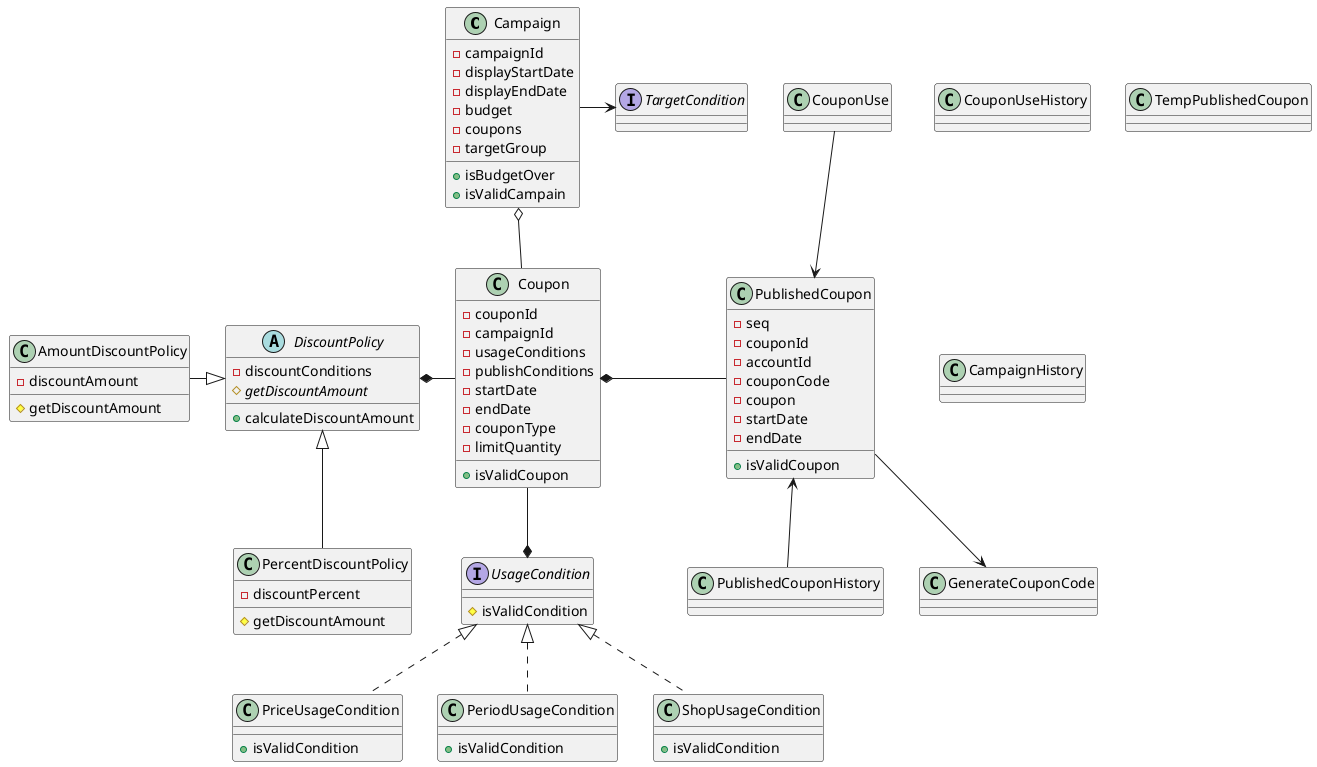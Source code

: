 @startuml
'skinparam classAttributeIconSize 0
class Campaign {
    {field} - campaignId
'    {field} - useStartDate
'    {field} - useEndDate
    {field} - displayStartDate
    {field} - displayEndDate
    {field} - budget
    {field} - coupons
    {field} - targetGroup
    {method} + isBudgetOver
    {method} + isValidCampain
}

class PublishedCoupon {
    {field} - seq
    {field} - couponId
    {field} - accountId
    {field} - couponCode
    {field} - coupon
    {field} - startDate
    {field} - endDate
    {method} + isValidCoupon
}

class CouponUse {
}

class CouponUseHistory {
}

class Coupon {
    {field} - couponId
    {field} - campaignId
    {field} - usageConditions
    {field} - publishConditions
    {field} - startDate
    {field} - endDate
    {field} - couponType
    {field} - limitQuantity
'    {method} + useCoupon
    {method} + isValidCoupon
}

abstract class DiscountPolicy {
    {field} - discountConditions
    {method} + calculateDiscountAmount
    {abstract} # getDiscountAmount
}

class AmountDiscountPolicy {
    {field} - discountAmount
    {method} # getDiscountAmount
}

class PercentDiscountPolicy {
    {field} - discountPercent
    {method} # getDiscountAmount
}

interface UsageCondition {
    {method} # isValidCondition
}

class PriceUsageCondition {
    {method} + isValidCondition
}

class PeriodUsageCondition {
    {method} + isValidCondition
}

class ShopUsageCondition {
    {method} + isValidCondition
}

class PublishedCouponHistory {
}

class TempPublishedCoupon {
}

'interface PublishCondition {
'}

interface TargetCondition {
}

class GenerateCouponCode {

}

class CampaignHistory {

}

Campaign o-- Coupon

Campaign -right-> TargetCondition
Coupon --* UsageCondition
Coupon -left-* DiscountPolicy
'Coupon --* PublishCondition
PublishedCoupon -left-* Coupon
PublishedCoupon --> GenerateCouponCode
PublishedCoupon <-- PublishedCouponHistory
CouponUse --> PublishedCoupon
DiscountPolicy <|-left- AmountDiscountPolicy
DiscountPolicy <|-- PercentDiscountPolicy

UsageCondition <|.. PeriodUsageCondition
UsageCondition <|.. PriceUsageCondition
UsageCondition <|.. ShopUsageCondition
@enduml